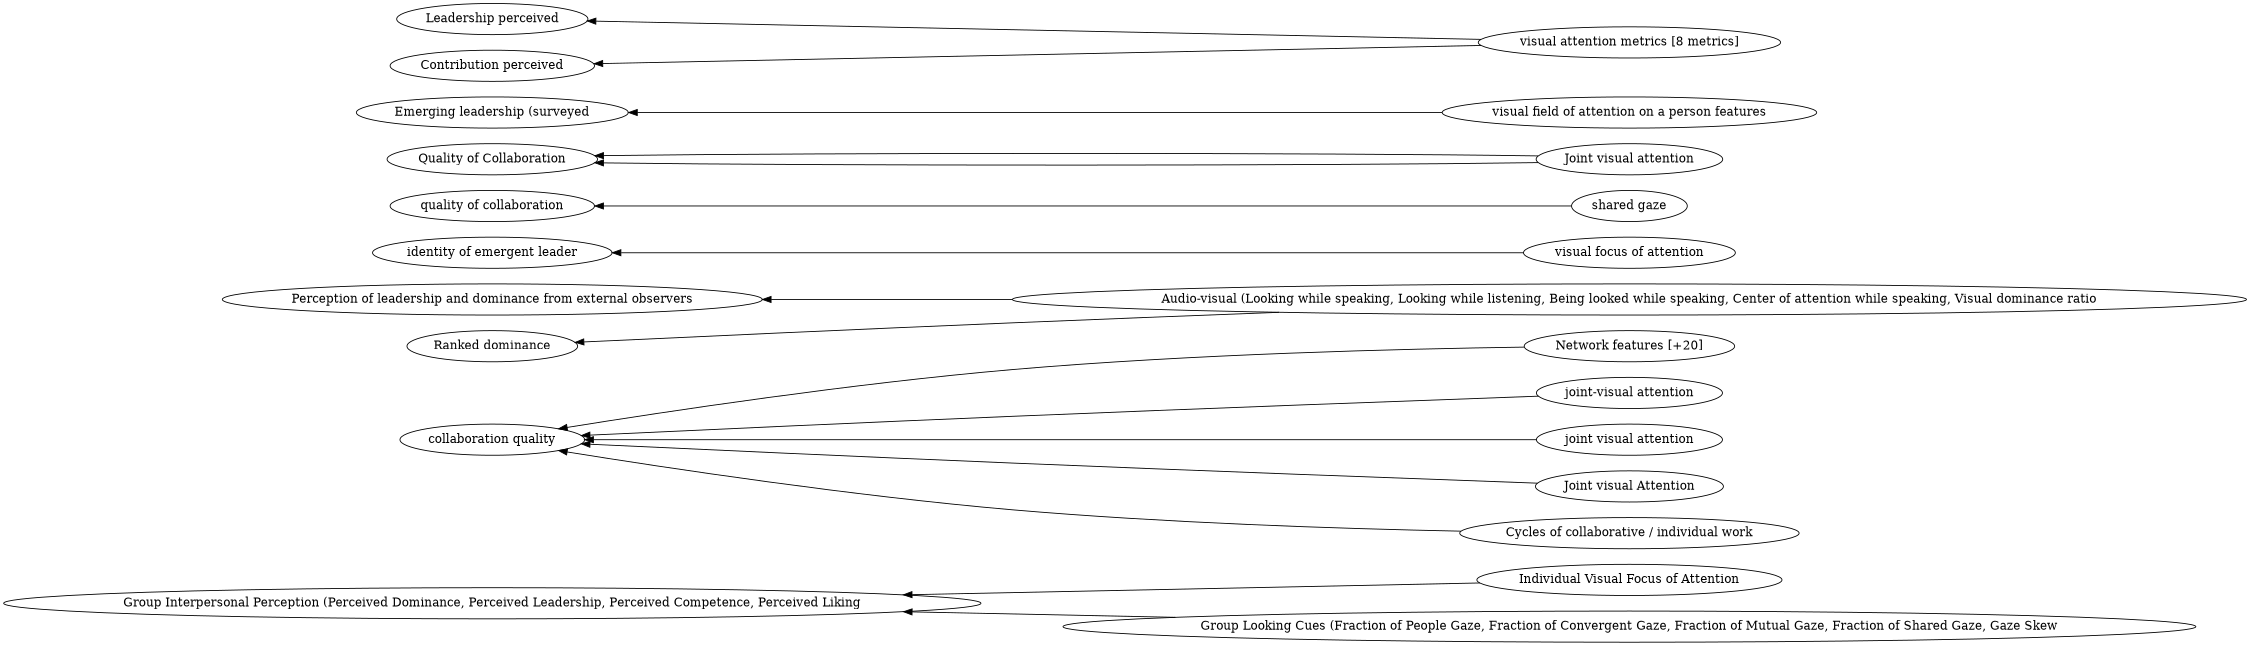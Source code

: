 digraph Test {
	rankdir=RL
	size="15,15"
	overlap=false
	splines=true
	{rank=same; "Individual Visual Focus of Attention" "Group Looking Cues (Fraction of People Gaze, Fraction of Convergent Gaze, Fraction of Mutual Gaze, Fraction of Shared Gaze, Gaze Skew" "Network features [+20]" "joint-visual attention" "joint visual attention" "Audio-visual (Looking while speaking, Looking while listening, Being looked while speaking, Center of attention while speaking, Visual dominance ratio" "visual focus of attention" "shared gaze" "Joint visual Attention" "Joint visual attention" "visual field of attention on a person features" "visual attention metrics [8 metrics]" "Cycles of collaborative / individual work";}
	{rank=same; "identity of emergent leader" "quality of collaboration" "Perception of leadership and dominance from external observers" "Group Interpersonal Perception (Perceived Dominance, Perceived Leadership, Perceived Competence, Perceived Liking" "Leadership perceived" "Emerging leadership (surveyed" "collaboration quality" "Quality of Collaboration" "Contribution perceived" "Ranked dominance";}
	"visual attention metrics [8 metrics]" [href="https://scholar.google.com/scholar?hl=en&q=A%20Multimodal-Sensor-Enabled%20Room%20for%20Unobtrusive%20Group%20Meeting%20Analysis"]
	"visual attention metrics [8 metrics]" -> "Leadership perceived"
	"visual attention metrics [8 metrics]" [href="https://scholar.google.com/scholar?hl=en&q=A%20Multimodal-Sensor-Enabled%20Room%20for%20Unobtrusive%20Group%20Meeting%20Analysis"]
	"visual attention metrics [8 metrics]" -> "Contribution perceived"
	"Individual Visual Focus of Attention" [href="https://scholar.google.com/scholar?hl=en&q=Linking%20Speaking%20and%20Looking%20Behavior%20Patterns%20with%20Group%20Composition,%20Perception,%20and%20Performance"]
	"Individual Visual Focus of Attention" -> "Group Interpersonal Perception (Perceived Dominance, Perceived Leadership, Perceived Competence, Perceived Liking"
	"Group Looking Cues (Fraction of People Gaze, Fraction of Convergent Gaze, Fraction of Mutual Gaze, Fraction of Shared Gaze, Gaze Skew" [href="https://scholar.google.com/scholar?hl=en&q=Linking%20Speaking%20and%20Looking%20Behavior%20Patterns%20with%20Group%20Composition,%20Perception,%20and%20Performance"]
	"Group Looking Cues (Fraction of People Gaze, Fraction of Convergent Gaze, Fraction of Mutual Gaze, Fraction of Shared Gaze, Gaze Skew" -> "Group Interpersonal Perception (Perceived Dominance, Perceived Leadership, Perceived Competence, Perceived Liking"
	"Audio-visual (Looking while speaking, Looking while listening, Being looked while speaking, Center of attention while speaking, Visual dominance ratio" [href="https://scholar.google.com/scholar?hl=en&q=Emergent%20leaders%20through%20looking%20and%20speaking:%20from%20audio-visual%20data%20to%20multimodal%20recognition"]
	"Audio-visual (Looking while speaking, Looking while listening, Being looked while speaking, Center of attention while speaking, Visual dominance ratio" -> "Perception of leadership and dominance from external observers"
	"Audio-visual (Looking while speaking, Looking while listening, Being looked while speaking, Center of attention while speaking, Visual dominance ratio" [href="https://scholar.google.com/scholar?hl=en&q=Emergent%20leaders%20through%20looking%20and%20speaking:%20from%20audio-visual%20data%20to%20multimodal%20recognition"]
	"Audio-visual (Looking while speaking, Looking while listening, Being looked while speaking, Center of attention while speaking, Visual dominance ratio" -> "Ranked dominance"
	"visual focus of attention" [href="https://scholar.google.com/scholar?hl=en&q=Real-time%20mutual%20gaze%20perception"]
	"visual focus of attention" -> "identity of emergent leader"
	"visual field of attention on a person features" [href="https://scholar.google.com/scholar?hl=en&q=Detecting%20Emergent%20Leader%20in%20a%20Meeting%20Environment"]
	"visual field of attention on a person features" -> "Emerging leadership (surveyed"
	"Joint visual attention" [href="https://scholar.google.com/scholar?hl=en&q=Using%20Eye-Tracking%20Technology%20to%20Support%20Visual%20Coordination%20in%20Collaborative%20Problem-Solving%20Groups"]
	"Joint visual attention" -> "Quality of Collaboration"
	"Joint visual attention" [href="https://scholar.google.com/scholar?hl=en&q=The%20Effect%20of%20Mutual%20Gaze%20Perception%20on%20Students’%20Verbal%20Coordination"]
	"Joint visual attention" -> "Quality of Collaboration"
	"Joint visual Attention" [href="https://scholar.google.com/scholar?hl=en&q=Leveraging%20Mobile%20Eye-Trackers%20to%20Capture%20Joint%20Visual%20Attention%20in%20Co-Located%20Collaborative%20Learning"]
	"Joint visual Attention" -> "collaboration quality"
	"Cycles of collaborative / individual work" [href="https://scholar.google.com/scholar?hl=en&q=Leveraging%20Mobile%20Eye-Trackers%20to%20Capture%20Joint%20Visual%20Attention%20in%20Co-Located%20Collaborative%20Learning"]
	"Cycles of collaborative / individual work" -> "collaboration quality"
	"Network features [+20]" [href="https://scholar.google.com/scholar?hl=en&q=Toward%20Collaboration%20Sensing"]
	"Network features [+20]" -> "collaboration quality"
	"joint-visual attention" [href="https://scholar.google.com/scholar?hl=en&q=Unpacking%20Collaborative%20Learning%20Processes%20during%20Hands-on%20Activities%20using%20Mobile%20Eye-Trackers"]
	"joint-visual attention" -> "collaboration quality"
	"joint visual attention" [href="https://scholar.google.com/scholar?hl=en&q=3D%20Tangibles%20Facilitate%20Joint%20Visual%20Attention%20in%20Dyads"]
	"joint visual attention" -> "collaboration quality"
	"shared gaze" [href="https://scholar.google.com/scholar?hl=en&q=Effects%20of%20Shared%20Gaze%20on%20Audio-%20Versus%20Text-Based%20Remote%20Collaborations"]
	"shared gaze" -> "quality of collaboration"
}
